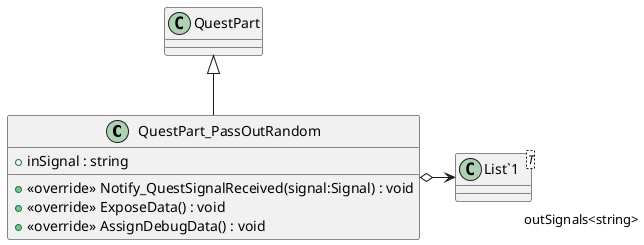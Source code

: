@startuml
class QuestPart_PassOutRandom {
    + inSignal : string
    + <<override>> Notify_QuestSignalReceived(signal:Signal) : void
    + <<override>> ExposeData() : void
    + <<override>> AssignDebugData() : void
}
class "List`1"<T> {
}
QuestPart <|-- QuestPart_PassOutRandom
QuestPart_PassOutRandom o-> "outSignals<string>" "List`1"
@enduml
